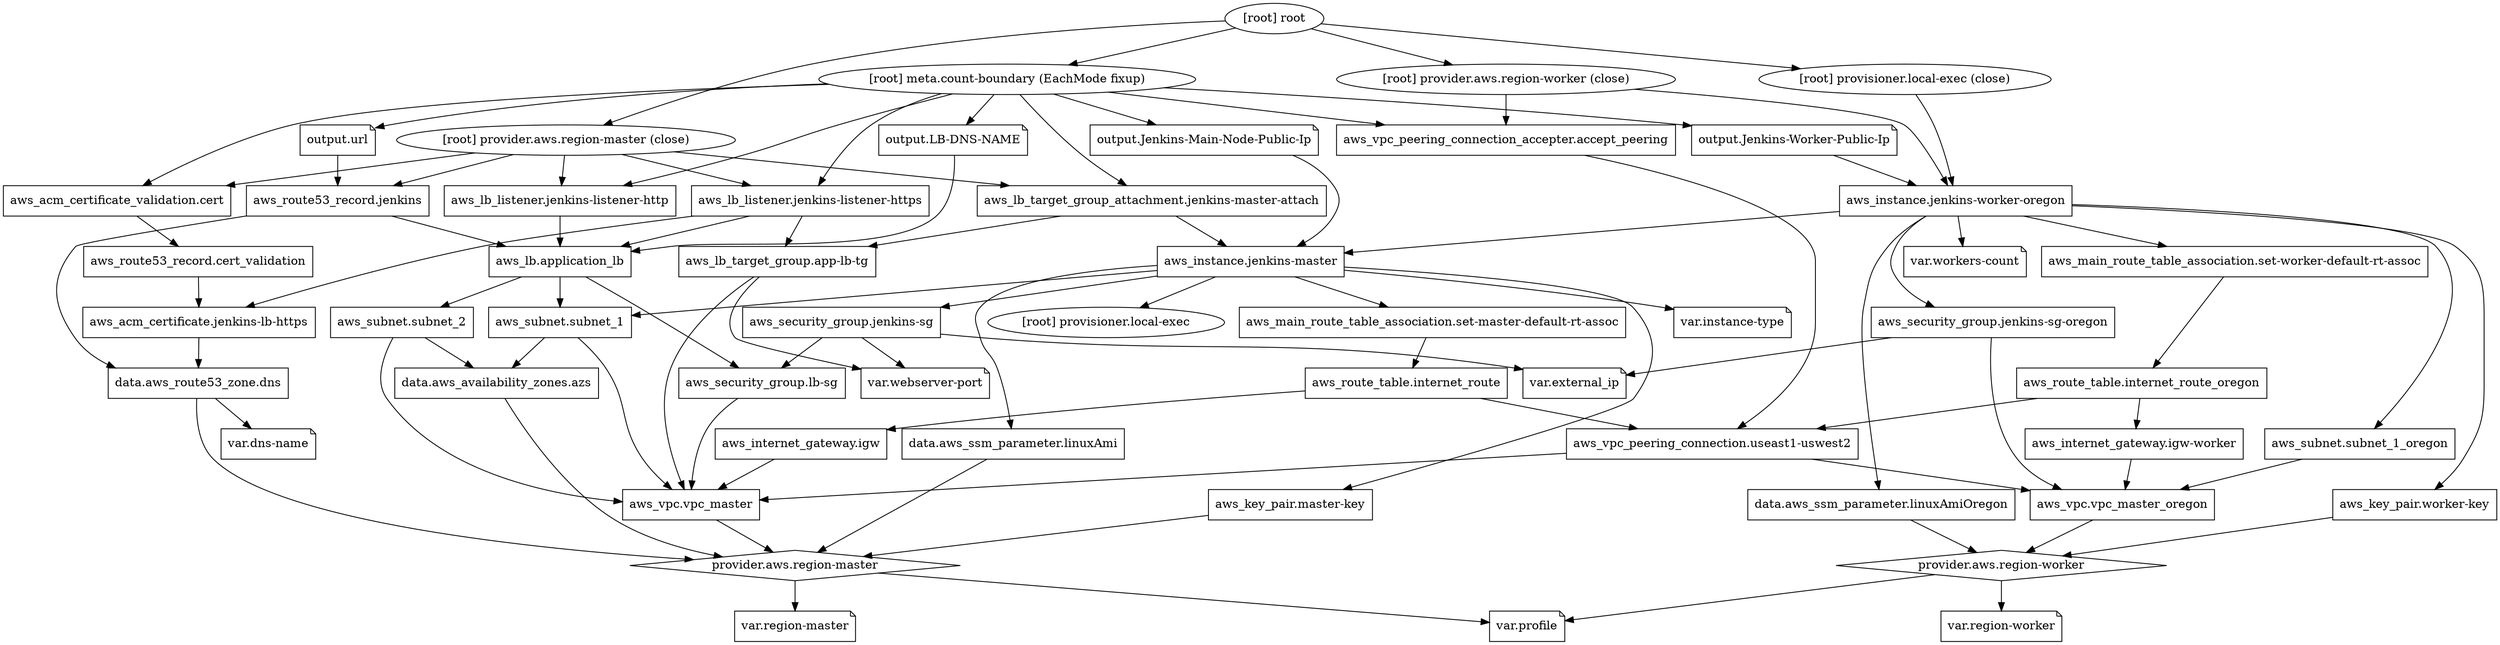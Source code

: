 digraph {
	compound = "true"
	newrank = "true"
	subgraph "root" {
		"[root] aws_acm_certificate.jenkins-lb-https" [label = "aws_acm_certificate.jenkins-lb-https", shape = "box"]
		"[root] aws_acm_certificate_validation.cert" [label = "aws_acm_certificate_validation.cert", shape = "box"]
		"[root] aws_instance.jenkins-master" [label = "aws_instance.jenkins-master", shape = "box"]
		"[root] aws_instance.jenkins-worker-oregon" [label = "aws_instance.jenkins-worker-oregon", shape = "box"]
		"[root] aws_internet_gateway.igw" [label = "aws_internet_gateway.igw", shape = "box"]
		"[root] aws_internet_gateway.igw-worker" [label = "aws_internet_gateway.igw-worker", shape = "box"]
		"[root] aws_key_pair.master-key" [label = "aws_key_pair.master-key", shape = "box"]
		"[root] aws_key_pair.worker-key" [label = "aws_key_pair.worker-key", shape = "box"]
		"[root] aws_lb.application_lb" [label = "aws_lb.application_lb", shape = "box"]
		"[root] aws_lb_listener.jenkins-listener-http" [label = "aws_lb_listener.jenkins-listener-http", shape = "box"]
		"[root] aws_lb_listener.jenkins-listener-https" [label = "aws_lb_listener.jenkins-listener-https", shape = "box"]
		"[root] aws_lb_target_group.app-lb-tg" [label = "aws_lb_target_group.app-lb-tg", shape = "box"]
		"[root] aws_lb_target_group_attachment.jenkins-master-attach" [label = "aws_lb_target_group_attachment.jenkins-master-attach", shape = "box"]
		"[root] aws_main_route_table_association.set-master-default-rt-assoc" [label = "aws_main_route_table_association.set-master-default-rt-assoc", shape = "box"]
		"[root] aws_main_route_table_association.set-worker-default-rt-assoc" [label = "aws_main_route_table_association.set-worker-default-rt-assoc", shape = "box"]
		"[root] aws_route53_record.cert_validation" [label = "aws_route53_record.cert_validation", shape = "box"]
		"[root] aws_route53_record.jenkins" [label = "aws_route53_record.jenkins", shape = "box"]
		"[root] aws_route_table.internet_route" [label = "aws_route_table.internet_route", shape = "box"]
		"[root] aws_route_table.internet_route_oregon" [label = "aws_route_table.internet_route_oregon", shape = "box"]
		"[root] aws_security_group.jenkins-sg" [label = "aws_security_group.jenkins-sg", shape = "box"]
		"[root] aws_security_group.jenkins-sg-oregon" [label = "aws_security_group.jenkins-sg-oregon", shape = "box"]
		"[root] aws_security_group.lb-sg" [label = "aws_security_group.lb-sg", shape = "box"]
		"[root] aws_subnet.subnet_1" [label = "aws_subnet.subnet_1", shape = "box"]
		"[root] aws_subnet.subnet_1_oregon" [label = "aws_subnet.subnet_1_oregon", shape = "box"]
		"[root] aws_subnet.subnet_2" [label = "aws_subnet.subnet_2", shape = "box"]
		"[root] aws_vpc.vpc_master" [label = "aws_vpc.vpc_master", shape = "box"]
		"[root] aws_vpc.vpc_master_oregon" [label = "aws_vpc.vpc_master_oregon", shape = "box"]
		"[root] aws_vpc_peering_connection.useast1-uswest2" [label = "aws_vpc_peering_connection.useast1-uswest2", shape = "box"]
		"[root] aws_vpc_peering_connection_accepter.accept_peering" [label = "aws_vpc_peering_connection_accepter.accept_peering", shape = "box"]
		"[root] data.aws_availability_zones.azs" [label = "data.aws_availability_zones.azs", shape = "box"]
		"[root] data.aws_route53_zone.dns" [label = "data.aws_route53_zone.dns", shape = "box"]
		"[root] data.aws_ssm_parameter.linuxAmi" [label = "data.aws_ssm_parameter.linuxAmi", shape = "box"]
		"[root] data.aws_ssm_parameter.linuxAmiOregon" [label = "data.aws_ssm_parameter.linuxAmiOregon", shape = "box"]
		"[root] output.Jenkins-Main-Node-Public-Ip" [label = "output.Jenkins-Main-Node-Public-Ip", shape = "note"]
		"[root] output.Jenkins-Worker-Public-Ip" [label = "output.Jenkins-Worker-Public-Ip", shape = "note"]
		"[root] output.LB-DNS-NAME" [label = "output.LB-DNS-NAME", shape = "note"]
		"[root] output.url" [label = "output.url", shape = "note"]
		"[root] provider.aws.region-master" [label = "provider.aws.region-master", shape = "diamond"]
		"[root] provider.aws.region-worker" [label = "provider.aws.region-worker", shape = "diamond"]
		"[root] var.dns-name" [label = "var.dns-name", shape = "note"]
		"[root] var.external_ip" [label = "var.external_ip", shape = "note"]
		"[root] var.instance-type" [label = "var.instance-type", shape = "note"]
		"[root] var.profile" [label = "var.profile", shape = "note"]
		"[root] var.region-master" [label = "var.region-master", shape = "note"]
		"[root] var.region-worker" [label = "var.region-worker", shape = "note"]
		"[root] var.webserver-port" [label = "var.webserver-port", shape = "note"]
		"[root] var.workers-count" [label = "var.workers-count", shape = "note"]
		"[root] aws_acm_certificate.jenkins-lb-https" -> "[root] data.aws_route53_zone.dns"
		"[root] aws_acm_certificate_validation.cert" -> "[root] aws_route53_record.cert_validation"
		"[root] aws_instance.jenkins-master" -> "[root] aws_key_pair.master-key"
		"[root] aws_instance.jenkins-master" -> "[root] aws_main_route_table_association.set-master-default-rt-assoc"
		"[root] aws_instance.jenkins-master" -> "[root] aws_security_group.jenkins-sg"
		"[root] aws_instance.jenkins-master" -> "[root] aws_subnet.subnet_1"
		"[root] aws_instance.jenkins-master" -> "[root] data.aws_ssm_parameter.linuxAmi"
		"[root] aws_instance.jenkins-master" -> "[root] provisioner.local-exec"
		"[root] aws_instance.jenkins-master" -> "[root] var.instance-type"
		"[root] aws_instance.jenkins-worker-oregon" -> "[root] aws_instance.jenkins-master"
		"[root] aws_instance.jenkins-worker-oregon" -> "[root] aws_key_pair.worker-key"
		"[root] aws_instance.jenkins-worker-oregon" -> "[root] aws_main_route_table_association.set-worker-default-rt-assoc"
		"[root] aws_instance.jenkins-worker-oregon" -> "[root] aws_security_group.jenkins-sg-oregon"
		"[root] aws_instance.jenkins-worker-oregon" -> "[root] aws_subnet.subnet_1_oregon"
		"[root] aws_instance.jenkins-worker-oregon" -> "[root] data.aws_ssm_parameter.linuxAmiOregon"
		"[root] aws_instance.jenkins-worker-oregon" -> "[root] var.workers-count"
		"[root] aws_internet_gateway.igw" -> "[root] aws_vpc.vpc_master"
		"[root] aws_internet_gateway.igw-worker" -> "[root] aws_vpc.vpc_master_oregon"
		"[root] aws_key_pair.master-key" -> "[root] provider.aws.region-master"
		"[root] aws_key_pair.worker-key" -> "[root] provider.aws.region-worker"
		"[root] aws_lb.application_lb" -> "[root] aws_security_group.lb-sg"
		"[root] aws_lb.application_lb" -> "[root] aws_subnet.subnet_1"
		"[root] aws_lb.application_lb" -> "[root] aws_subnet.subnet_2"
		"[root] aws_lb_listener.jenkins-listener-http" -> "[root] aws_lb.application_lb"
		"[root] aws_lb_listener.jenkins-listener-https" -> "[root] aws_acm_certificate.jenkins-lb-https"
		"[root] aws_lb_listener.jenkins-listener-https" -> "[root] aws_lb.application_lb"
		"[root] aws_lb_listener.jenkins-listener-https" -> "[root] aws_lb_target_group.app-lb-tg"
		"[root] aws_lb_target_group.app-lb-tg" -> "[root] aws_vpc.vpc_master"
		"[root] aws_lb_target_group.app-lb-tg" -> "[root] var.webserver-port"
		"[root] aws_lb_target_group_attachment.jenkins-master-attach" -> "[root] aws_instance.jenkins-master"
		"[root] aws_lb_target_group_attachment.jenkins-master-attach" -> "[root] aws_lb_target_group.app-lb-tg"
		"[root] aws_main_route_table_association.set-master-default-rt-assoc" -> "[root] aws_route_table.internet_route"
		"[root] aws_main_route_table_association.set-worker-default-rt-assoc" -> "[root] aws_route_table.internet_route_oregon"
		"[root] aws_route53_record.cert_validation" -> "[root] aws_acm_certificate.jenkins-lb-https"
		"[root] aws_route53_record.jenkins" -> "[root] aws_lb.application_lb"
		"[root] aws_route53_record.jenkins" -> "[root] data.aws_route53_zone.dns"
		"[root] aws_route_table.internet_route" -> "[root] aws_internet_gateway.igw"
		"[root] aws_route_table.internet_route" -> "[root] aws_vpc_peering_connection.useast1-uswest2"
		"[root] aws_route_table.internet_route_oregon" -> "[root] aws_internet_gateway.igw-worker"
		"[root] aws_route_table.internet_route_oregon" -> "[root] aws_vpc_peering_connection.useast1-uswest2"
		"[root] aws_security_group.jenkins-sg" -> "[root] aws_security_group.lb-sg"
		"[root] aws_security_group.jenkins-sg" -> "[root] var.external_ip"
		"[root] aws_security_group.jenkins-sg" -> "[root] var.webserver-port"
		"[root] aws_security_group.jenkins-sg-oregon" -> "[root] aws_vpc.vpc_master_oregon"
		"[root] aws_security_group.jenkins-sg-oregon" -> "[root] var.external_ip"
		"[root] aws_security_group.lb-sg" -> "[root] aws_vpc.vpc_master"
		"[root] aws_subnet.subnet_1" -> "[root] aws_vpc.vpc_master"
		"[root] aws_subnet.subnet_1" -> "[root] data.aws_availability_zones.azs"
		"[root] aws_subnet.subnet_1_oregon" -> "[root] aws_vpc.vpc_master_oregon"
		"[root] aws_subnet.subnet_2" -> "[root] aws_vpc.vpc_master"
		"[root] aws_subnet.subnet_2" -> "[root] data.aws_availability_zones.azs"
		"[root] aws_vpc.vpc_master" -> "[root] provider.aws.region-master"
		"[root] aws_vpc.vpc_master_oregon" -> "[root] provider.aws.region-worker"
		"[root] aws_vpc_peering_connection.useast1-uswest2" -> "[root] aws_vpc.vpc_master"
		"[root] aws_vpc_peering_connection.useast1-uswest2" -> "[root] aws_vpc.vpc_master_oregon"
		"[root] aws_vpc_peering_connection_accepter.accept_peering" -> "[root] aws_vpc_peering_connection.useast1-uswest2"
		"[root] data.aws_availability_zones.azs" -> "[root] provider.aws.region-master"
		"[root] data.aws_route53_zone.dns" -> "[root] provider.aws.region-master"
		"[root] data.aws_route53_zone.dns" -> "[root] var.dns-name"
		"[root] data.aws_ssm_parameter.linuxAmi" -> "[root] provider.aws.region-master"
		"[root] data.aws_ssm_parameter.linuxAmiOregon" -> "[root] provider.aws.region-worker"
		"[root] meta.count-boundary (EachMode fixup)" -> "[root] aws_acm_certificate_validation.cert"
		"[root] meta.count-boundary (EachMode fixup)" -> "[root] aws_lb_listener.jenkins-listener-http"
		"[root] meta.count-boundary (EachMode fixup)" -> "[root] aws_lb_listener.jenkins-listener-https"
		"[root] meta.count-boundary (EachMode fixup)" -> "[root] aws_lb_target_group_attachment.jenkins-master-attach"
		"[root] meta.count-boundary (EachMode fixup)" -> "[root] aws_vpc_peering_connection_accepter.accept_peering"
		"[root] meta.count-boundary (EachMode fixup)" -> "[root] output.Jenkins-Main-Node-Public-Ip"
		"[root] meta.count-boundary (EachMode fixup)" -> "[root] output.Jenkins-Worker-Public-Ip"
		"[root] meta.count-boundary (EachMode fixup)" -> "[root] output.LB-DNS-NAME"
		"[root] meta.count-boundary (EachMode fixup)" -> "[root] output.url"
		"[root] output.Jenkins-Main-Node-Public-Ip" -> "[root] aws_instance.jenkins-master"
		"[root] output.Jenkins-Worker-Public-Ip" -> "[root] aws_instance.jenkins-worker-oregon"
		"[root] output.LB-DNS-NAME" -> "[root] aws_lb.application_lb"
		"[root] output.url" -> "[root] aws_route53_record.jenkins"
		"[root] provider.aws.region-master (close)" -> "[root] aws_acm_certificate_validation.cert"
		"[root] provider.aws.region-master (close)" -> "[root] aws_lb_listener.jenkins-listener-http"
		"[root] provider.aws.region-master (close)" -> "[root] aws_lb_listener.jenkins-listener-https"
		"[root] provider.aws.region-master (close)" -> "[root] aws_lb_target_group_attachment.jenkins-master-attach"
		"[root] provider.aws.region-master (close)" -> "[root] aws_route53_record.jenkins"
		"[root] provider.aws.region-master" -> "[root] var.profile"
		"[root] provider.aws.region-master" -> "[root] var.region-master"
		"[root] provider.aws.region-worker (close)" -> "[root] aws_instance.jenkins-worker-oregon"
		"[root] provider.aws.region-worker (close)" -> "[root] aws_vpc_peering_connection_accepter.accept_peering"
		"[root] provider.aws.region-worker" -> "[root] var.profile"
		"[root] provider.aws.region-worker" -> "[root] var.region-worker"
		"[root] provisioner.local-exec (close)" -> "[root] aws_instance.jenkins-worker-oregon"
		"[root] root" -> "[root] meta.count-boundary (EachMode fixup)"
		"[root] root" -> "[root] provider.aws.region-master (close)"
		"[root] root" -> "[root] provider.aws.region-worker (close)"
		"[root] root" -> "[root] provisioner.local-exec (close)"
	}
}

